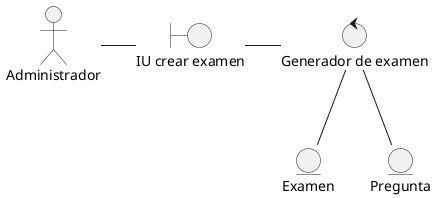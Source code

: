 @startuml clase_analisis 

actor Administrador
boundary "IU crear examen" as crear_examen
control "Generador de examen" as controlador 
entity Examen as publicar_examen 
entity Pregunta as añadir_pregunta

Administrador -r- crear_examen
crear_examen -r- controlador
controlador -- añadir_pregunta
controlador -- publicar_examen

@enduml
